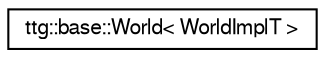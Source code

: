digraph "Graphical Class Hierarchy"
{
 // LATEX_PDF_SIZE
  edge [fontname="FreeSans",fontsize="10",labelfontname="FreeSans",labelfontsize="10"];
  node [fontname="FreeSans",fontsize="10",shape=record];
  rankdir="LR";
  Node0 [label="ttg::base::World\< WorldImplT \>",height=0.2,width=0.4,color="black", fillcolor="white", style="filled",URL="$classttg_1_1base_1_1_world.html",tooltip=" "];
}
